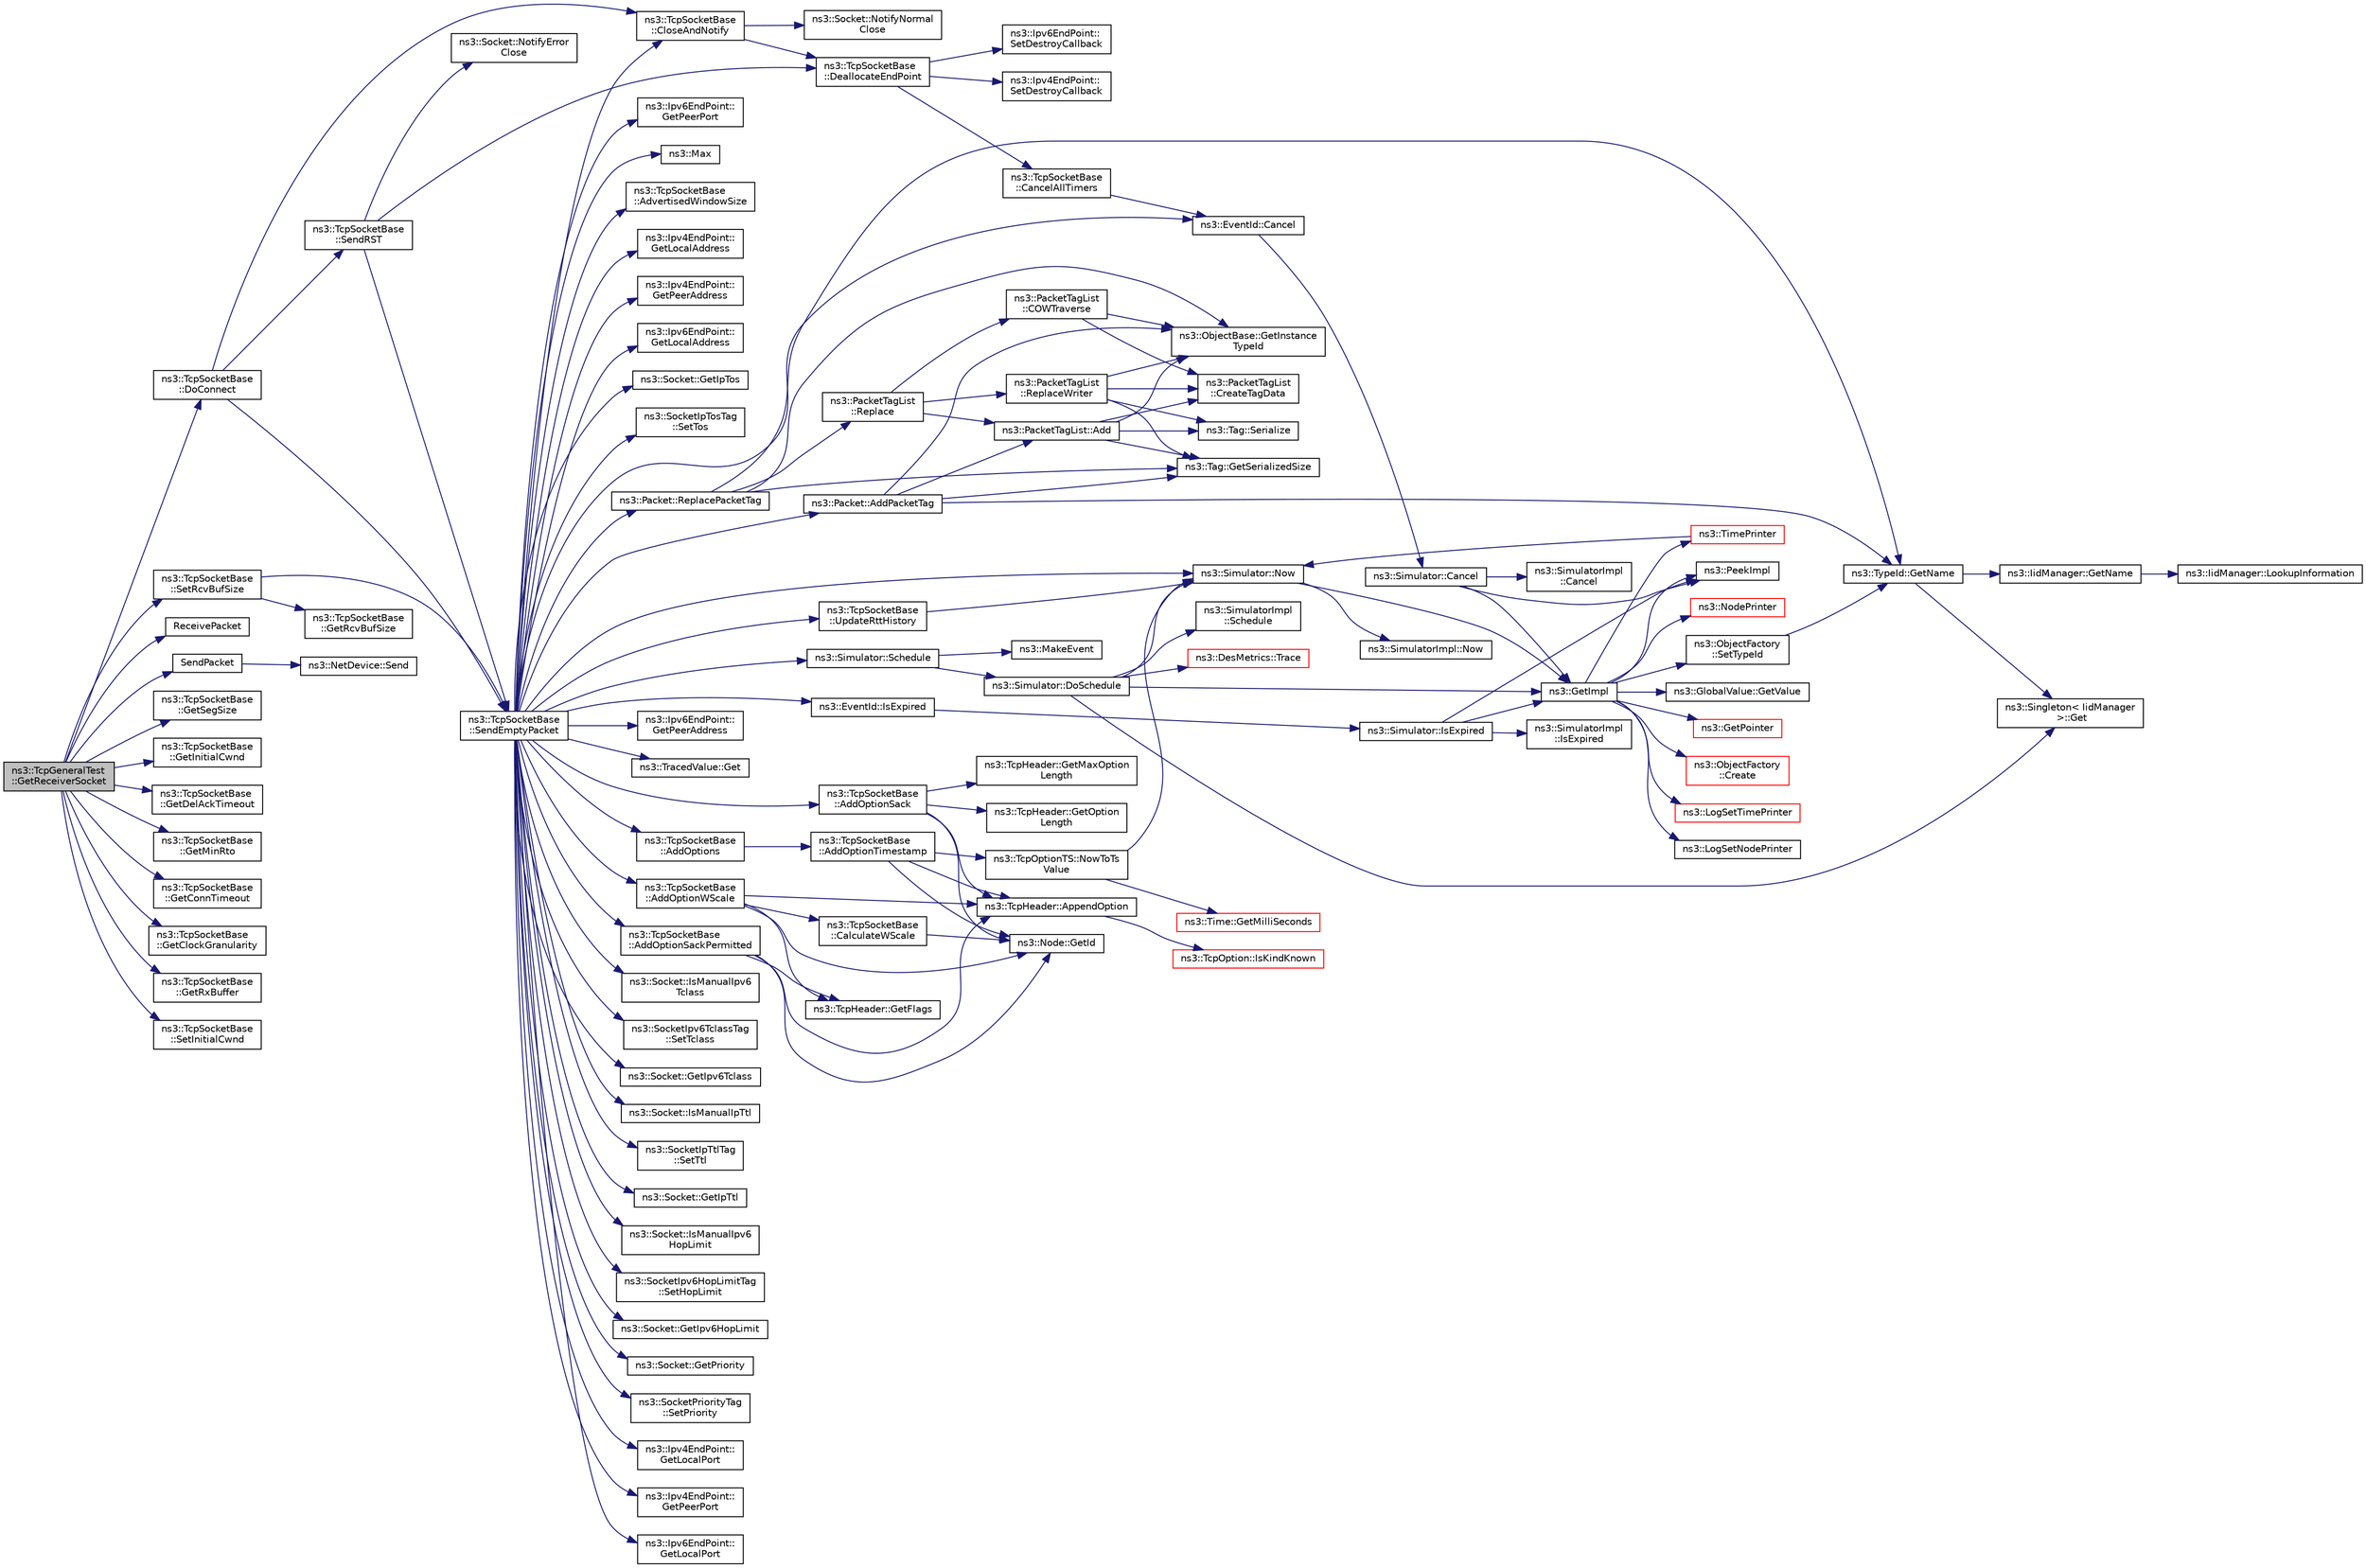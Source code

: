 digraph "ns3::TcpGeneralTest::GetReceiverSocket"
{
  edge [fontname="Helvetica",fontsize="10",labelfontname="Helvetica",labelfontsize="10"];
  node [fontname="Helvetica",fontsize="10",shape=record];
  rankdir="LR";
  Node1 [label="ns3::TcpGeneralTest\l::GetReceiverSocket",height=0.2,width=0.4,color="black", fillcolor="grey75", style="filled", fontcolor="black"];
  Node1 -> Node2 [color="midnightblue",fontsize="10",style="solid"];
  Node2 [label="ns3::TcpSocketBase\l::DoConnect",height=0.2,width=0.4,color="black", fillcolor="white", style="filled",URL="$d1/d45/classns3_1_1TcpSocketBase.html#ac07945f77be2c49f0c1712ea56322493",tooltip="Perform the real connection tasks: Send SYN if allowed, RST if invalid. "];
  Node2 -> Node3 [color="midnightblue",fontsize="10",style="solid"];
  Node3 [label="ns3::TcpSocketBase\l::SendEmptyPacket",height=0.2,width=0.4,color="black", fillcolor="white", style="filled",URL="$d1/d45/classns3_1_1TcpSocketBase.html#aa858913c9a4480a14d293f1014905b3e",tooltip="Send a empty packet that carries a flag, e.g., ACK. "];
  Node3 -> Node4 [color="midnightblue",fontsize="10",style="solid"];
  Node4 [label="ns3::Socket::GetIpTos",height=0.2,width=0.4,color="black", fillcolor="white", style="filled",URL="$d9/df2/classns3_1_1Socket.html#a95bd4732074d3d26d4a6949fc3499ccb",tooltip="Query the value of IP Type of Service of this socket. "];
  Node3 -> Node5 [color="midnightblue",fontsize="10",style="solid"];
  Node5 [label="ns3::SocketIpTosTag\l::SetTos",height=0.2,width=0.4,color="black", fillcolor="white", style="filled",URL="$dd/dfb/classns3_1_1SocketIpTosTag.html#a9cd4bdabf70e52ebd36062461c743cd7",tooltip="Set the tag&#39;s TOS. "];
  Node3 -> Node6 [color="midnightblue",fontsize="10",style="solid"];
  Node6 [label="ns3::Packet::AddPacketTag",height=0.2,width=0.4,color="black", fillcolor="white", style="filled",URL="$dd/d7a/classns3_1_1Packet.html#a7400b8655852f5271c5957250d0141af",tooltip="Add a packet tag. "];
  Node6 -> Node7 [color="midnightblue",fontsize="10",style="solid"];
  Node7 [label="ns3::ObjectBase::GetInstance\lTypeId",height=0.2,width=0.4,color="black", fillcolor="white", style="filled",URL="$d2/dac/classns3_1_1ObjectBase.html#abe5b43a6f5b99a92a4c3122db31f06fb"];
  Node6 -> Node8 [color="midnightblue",fontsize="10",style="solid"];
  Node8 [label="ns3::TypeId::GetName",height=0.2,width=0.4,color="black", fillcolor="white", style="filled",URL="$d6/d11/classns3_1_1TypeId.html#aa3c41c79ae428b3cb396a9c6bb3ef314"];
  Node8 -> Node9 [color="midnightblue",fontsize="10",style="solid"];
  Node9 [label="ns3::Singleton\< IidManager\l \>::Get",height=0.2,width=0.4,color="black", fillcolor="white", style="filled",URL="$d8/d77/classns3_1_1Singleton.html#a80a2cd3c25a27ea72add7a9f7a141ffa"];
  Node8 -> Node10 [color="midnightblue",fontsize="10",style="solid"];
  Node10 [label="ns3::IidManager::GetName",height=0.2,width=0.4,color="black", fillcolor="white", style="filled",URL="$d4/d1c/classns3_1_1IidManager.html#a5d68d0f0f44594dcdec239dbdb5bf53c"];
  Node10 -> Node11 [color="midnightblue",fontsize="10",style="solid"];
  Node11 [label="ns3::IidManager::LookupInformation",height=0.2,width=0.4,color="black", fillcolor="white", style="filled",URL="$d4/d1c/classns3_1_1IidManager.html#a6b1f4ba2815dba27a377e8a8db2384cf"];
  Node6 -> Node12 [color="midnightblue",fontsize="10",style="solid"];
  Node12 [label="ns3::Tag::GetSerializedSize",height=0.2,width=0.4,color="black", fillcolor="white", style="filled",URL="$d0/d79/classns3_1_1Tag.html#a01c8efdea943fd8cce2ef5d4d67eefa6"];
  Node6 -> Node13 [color="midnightblue",fontsize="10",style="solid"];
  Node13 [label="ns3::PacketTagList::Add",height=0.2,width=0.4,color="black", fillcolor="white", style="filled",URL="$dd/d19/classns3_1_1PacketTagList.html#a37f008b6f336f3ac6232d558b93e8a6e"];
  Node13 -> Node7 [color="midnightblue",fontsize="10",style="solid"];
  Node13 -> Node14 [color="midnightblue",fontsize="10",style="solid"];
  Node14 [label="ns3::PacketTagList\l::CreateTagData",height=0.2,width=0.4,color="black", fillcolor="white", style="filled",URL="$dd/d19/classns3_1_1PacketTagList.html#abfab9cfb3a21336e2f7962cc51fcff94"];
  Node13 -> Node12 [color="midnightblue",fontsize="10",style="solid"];
  Node13 -> Node15 [color="midnightblue",fontsize="10",style="solid"];
  Node15 [label="ns3::Tag::Serialize",height=0.2,width=0.4,color="black", fillcolor="white", style="filled",URL="$d0/d79/classns3_1_1Tag.html#ac9aa7c4f923da5d2c82de94690101dc3"];
  Node3 -> Node16 [color="midnightblue",fontsize="10",style="solid"];
  Node16 [label="ns3::Socket::IsManualIpv6\lTclass",height=0.2,width=0.4,color="black", fillcolor="white", style="filled",URL="$d9/df2/classns3_1_1Socket.html#a83858f6116bcdabecf1b63b37514ec8d",tooltip="Checks if the socket has a specific IPv6 Tclass set. "];
  Node3 -> Node17 [color="midnightblue",fontsize="10",style="solid"];
  Node17 [label="ns3::SocketIpv6TclassTag\l::SetTclass",height=0.2,width=0.4,color="black", fillcolor="white", style="filled",URL="$d0/dbf/classns3_1_1SocketIpv6TclassTag.html#aee319e224e59778f2195f7b3819aa40f",tooltip="Set the tag&#39;s Tclass. "];
  Node3 -> Node18 [color="midnightblue",fontsize="10",style="solid"];
  Node18 [label="ns3::Socket::GetIpv6Tclass",height=0.2,width=0.4,color="black", fillcolor="white", style="filled",URL="$d9/df2/classns3_1_1Socket.html#aed62162f0b5f322b1fa23b7350c3c2ce",tooltip="Query the value of IPv6 Traffic Class field of this socket. "];
  Node3 -> Node19 [color="midnightblue",fontsize="10",style="solid"];
  Node19 [label="ns3::Socket::IsManualIpTtl",height=0.2,width=0.4,color="black", fillcolor="white", style="filled",URL="$d9/df2/classns3_1_1Socket.html#afbbd0ecd7cda631cafc80eda33aa0b2c",tooltip="Checks if the socket has a specific IPv4 TTL set. "];
  Node3 -> Node20 [color="midnightblue",fontsize="10",style="solid"];
  Node20 [label="ns3::SocketIpTtlTag\l::SetTtl",height=0.2,width=0.4,color="black", fillcolor="white", style="filled",URL="$df/db8/classns3_1_1SocketIpTtlTag.html#a48f236b4dde3533b9ab16372cf6c5237",tooltip="Set the tag&#39;s TTL. "];
  Node3 -> Node21 [color="midnightblue",fontsize="10",style="solid"];
  Node21 [label="ns3::Socket::GetIpTtl",height=0.2,width=0.4,color="black", fillcolor="white", style="filled",URL="$d9/df2/classns3_1_1Socket.html#adf6420d12b8a0b6a20e46c37fe48830d",tooltip="Query the value of IP Time to Live field of this socket. "];
  Node3 -> Node22 [color="midnightblue",fontsize="10",style="solid"];
  Node22 [label="ns3::Socket::IsManualIpv6\lHopLimit",height=0.2,width=0.4,color="black", fillcolor="white", style="filled",URL="$d9/df2/classns3_1_1Socket.html#af537e44bad2f67bffe7ef6c1c86c2459",tooltip="Checks if the socket has a specific IPv6 Hop Limit set. "];
  Node3 -> Node23 [color="midnightblue",fontsize="10",style="solid"];
  Node23 [label="ns3::SocketIpv6HopLimitTag\l::SetHopLimit",height=0.2,width=0.4,color="black", fillcolor="white", style="filled",URL="$d4/d48/classns3_1_1SocketIpv6HopLimitTag.html#a788df60ac4c987e997e15ba8cb691b60",tooltip="Set the tag&#39;s Hop Limit. "];
  Node3 -> Node24 [color="midnightblue",fontsize="10",style="solid"];
  Node24 [label="ns3::Socket::GetIpv6HopLimit",height=0.2,width=0.4,color="black", fillcolor="white", style="filled",URL="$d9/df2/classns3_1_1Socket.html#ad78033887757bda28f40f4ab1f0620d0",tooltip="Query the value of IP Hop Limit field of this socket. "];
  Node3 -> Node25 [color="midnightblue",fontsize="10",style="solid"];
  Node25 [label="ns3::Socket::GetPriority",height=0.2,width=0.4,color="black", fillcolor="white", style="filled",URL="$d9/df2/classns3_1_1Socket.html#a3e4788d61c0e841ccaa1c7fce6fda2c1",tooltip="Query the priority value of this socket. "];
  Node3 -> Node26 [color="midnightblue",fontsize="10",style="solid"];
  Node26 [label="ns3::SocketPriorityTag\l::SetPriority",height=0.2,width=0.4,color="black", fillcolor="white", style="filled",URL="$da/d3d/classns3_1_1SocketPriorityTag.html#aca4be6f3e7c133189a76171488be5cf4",tooltip="Set the tag&#39;s priority. "];
  Node3 -> Node27 [color="midnightblue",fontsize="10",style="solid"];
  Node27 [label="ns3::Packet::ReplacePacketTag",height=0.2,width=0.4,color="black", fillcolor="white", style="filled",URL="$dd/d7a/classns3_1_1Packet.html#afb014ae9f4adddbfc51c64b085bfd405",tooltip="Replace the value of a packet tag. "];
  Node27 -> Node7 [color="midnightblue",fontsize="10",style="solid"];
  Node27 -> Node8 [color="midnightblue",fontsize="10",style="solid"];
  Node27 -> Node12 [color="midnightblue",fontsize="10",style="solid"];
  Node27 -> Node28 [color="midnightblue",fontsize="10",style="solid"];
  Node28 [label="ns3::PacketTagList\l::Replace",height=0.2,width=0.4,color="black", fillcolor="white", style="filled",URL="$dd/d19/classns3_1_1PacketTagList.html#a6a6bc266832b2cead6cf42e3daee1041"];
  Node28 -> Node29 [color="midnightblue",fontsize="10",style="solid"];
  Node29 [label="ns3::PacketTagList\l::COWTraverse",height=0.2,width=0.4,color="black", fillcolor="white", style="filled",URL="$dd/d19/classns3_1_1PacketTagList.html#a7d98f0fe590d22f8224d718af0ac9713"];
  Node29 -> Node7 [color="midnightblue",fontsize="10",style="solid"];
  Node29 -> Node14 [color="midnightblue",fontsize="10",style="solid"];
  Node28 -> Node30 [color="midnightblue",fontsize="10",style="solid"];
  Node30 [label="ns3::PacketTagList\l::ReplaceWriter",height=0.2,width=0.4,color="black", fillcolor="white", style="filled",URL="$dd/d19/classns3_1_1PacketTagList.html#a21cfeb795e3ef3a688d6114272d41c53"];
  Node30 -> Node15 [color="midnightblue",fontsize="10",style="solid"];
  Node30 -> Node14 [color="midnightblue",fontsize="10",style="solid"];
  Node30 -> Node12 [color="midnightblue",fontsize="10",style="solid"];
  Node30 -> Node7 [color="midnightblue",fontsize="10",style="solid"];
  Node28 -> Node13 [color="midnightblue",fontsize="10",style="solid"];
  Node3 -> Node31 [color="midnightblue",fontsize="10",style="solid"];
  Node31 [label="ns3::Ipv4EndPoint::\lGetLocalPort",height=0.2,width=0.4,color="black", fillcolor="white", style="filled",URL="$dd/d51/classns3_1_1Ipv4EndPoint.html#aab137f64770abf94f0b8a81217a0b106",tooltip="Get the local port. "];
  Node3 -> Node32 [color="midnightblue",fontsize="10",style="solid"];
  Node32 [label="ns3::Ipv4EndPoint::\lGetPeerPort",height=0.2,width=0.4,color="black", fillcolor="white", style="filled",URL="$dd/d51/classns3_1_1Ipv4EndPoint.html#a0954ccf4be313b3a2992894ae2baf1c6",tooltip="Get the peer port. "];
  Node3 -> Node33 [color="midnightblue",fontsize="10",style="solid"];
  Node33 [label="ns3::Ipv6EndPoint::\lGetLocalPort",height=0.2,width=0.4,color="black", fillcolor="white", style="filled",URL="$d0/df3/classns3_1_1Ipv6EndPoint.html#a39a9fd4aa85a8ecbbf2d6c84d589080b",tooltip="Get the local port. "];
  Node3 -> Node34 [color="midnightblue",fontsize="10",style="solid"];
  Node34 [label="ns3::Ipv6EndPoint::\lGetPeerPort",height=0.2,width=0.4,color="black", fillcolor="white", style="filled",URL="$d0/df3/classns3_1_1Ipv6EndPoint.html#ac200f6b424104280ec1e55a415ed96fd",tooltip="Get the peer port. "];
  Node3 -> Node35 [color="midnightblue",fontsize="10",style="solid"];
  Node35 [label="ns3::TcpSocketBase\l::AddOptions",height=0.2,width=0.4,color="black", fillcolor="white", style="filled",URL="$d1/d45/classns3_1_1TcpSocketBase.html#a55087ef950f5c2f4a7cdb8c825666955",tooltip="Add options to TcpHeader. "];
  Node35 -> Node36 [color="midnightblue",fontsize="10",style="solid"];
  Node36 [label="ns3::TcpSocketBase\l::AddOptionTimestamp",height=0.2,width=0.4,color="black", fillcolor="white", style="filled",URL="$d1/d45/classns3_1_1TcpSocketBase.html#a62689196f68584e8731fb5c6b7693d30",tooltip="Add the timestamp option to the header. "];
  Node36 -> Node37 [color="midnightblue",fontsize="10",style="solid"];
  Node37 [label="ns3::TcpOptionTS::NowToTs\lValue",height=0.2,width=0.4,color="black", fillcolor="white", style="filled",URL="$d0/dbe/classns3_1_1TcpOptionTS.html#aa4a0e1a584d5cd3be873173cb686e069",tooltip="Return an uint32_t value which represent \"now\". "];
  Node37 -> Node38 [color="midnightblue",fontsize="10",style="solid"];
  Node38 [label="ns3::Simulator::Now",height=0.2,width=0.4,color="black", fillcolor="white", style="filled",URL="$d7/deb/classns3_1_1Simulator.html#ac3178fa975b419f7875e7105be122800"];
  Node38 -> Node39 [color="midnightblue",fontsize="10",style="solid"];
  Node39 [label="ns3::GetImpl",height=0.2,width=0.4,color="black", fillcolor="white", style="filled",URL="$d4/d8b/group__simulator.html#ga42eb4eddad41528d4d99794a3dae3fd0",tooltip="Get the SimulatorImpl singleton. "];
  Node39 -> Node40 [color="midnightblue",fontsize="10",style="solid"];
  Node40 [label="ns3::PeekImpl",height=0.2,width=0.4,color="black", fillcolor="white", style="filled",URL="$d4/d8b/group__simulator.html#ga233c5c38de117e4e4a5a9cd168694792",tooltip="Get the static SimulatorImpl instance. "];
  Node39 -> Node41 [color="midnightblue",fontsize="10",style="solid"];
  Node41 [label="ns3::GlobalValue::GetValue",height=0.2,width=0.4,color="black", fillcolor="white", style="filled",URL="$dc/d02/classns3_1_1GlobalValue.html#aa33773cb952ba3c285a03ae2c4769b84"];
  Node39 -> Node42 [color="midnightblue",fontsize="10",style="solid"];
  Node42 [label="ns3::ObjectFactory\l::SetTypeId",height=0.2,width=0.4,color="black", fillcolor="white", style="filled",URL="$d5/d0d/classns3_1_1ObjectFactory.html#a77dcd099064038a1eb7a6b8251229ec3"];
  Node42 -> Node8 [color="midnightblue",fontsize="10",style="solid"];
  Node39 -> Node43 [color="midnightblue",fontsize="10",style="solid"];
  Node43 [label="ns3::GetPointer",height=0.2,width=0.4,color="red", fillcolor="white", style="filled",URL="$d7/d2e/namespacens3.html#ab4e173cdfd43d17c1a40d5348510a670"];
  Node39 -> Node44 [color="midnightblue",fontsize="10",style="solid"];
  Node44 [label="ns3::ObjectFactory\l::Create",height=0.2,width=0.4,color="red", fillcolor="white", style="filled",URL="$d5/d0d/classns3_1_1ObjectFactory.html#a18152e93f0a6fe184ed7300cb31e9896"];
  Node39 -> Node45 [color="midnightblue",fontsize="10",style="solid"];
  Node45 [label="ns3::LogSetTimePrinter",height=0.2,width=0.4,color="red", fillcolor="white", style="filled",URL="$d7/d2e/namespacens3.html#acf6a1749b3febc5a6a5b2b8620138d80"];
  Node39 -> Node46 [color="midnightblue",fontsize="10",style="solid"];
  Node46 [label="ns3::TimePrinter",height=0.2,width=0.4,color="red", fillcolor="white", style="filled",URL="$d8/dff/group__logging.html#gaaad3642e8247a056cd83001d805b0812"];
  Node46 -> Node38 [color="midnightblue",fontsize="10",style="solid"];
  Node39 -> Node47 [color="midnightblue",fontsize="10",style="solid"];
  Node47 [label="ns3::LogSetNodePrinter",height=0.2,width=0.4,color="black", fillcolor="white", style="filled",URL="$d7/d2e/namespacens3.html#aa6e659ca357c8309352fa0f146793810"];
  Node39 -> Node48 [color="midnightblue",fontsize="10",style="solid"];
  Node48 [label="ns3::NodePrinter",height=0.2,width=0.4,color="red", fillcolor="white", style="filled",URL="$d8/dff/group__logging.html#gaaffbf70ff3766cd62b8bbd9b140d2a1b"];
  Node38 -> Node49 [color="midnightblue",fontsize="10",style="solid"];
  Node49 [label="ns3::SimulatorImpl::Now",height=0.2,width=0.4,color="black", fillcolor="white", style="filled",URL="$d2/d19/classns3_1_1SimulatorImpl.html#aa516c50060846adc6fd316e83ef0797c"];
  Node37 -> Node50 [color="midnightblue",fontsize="10",style="solid"];
  Node50 [label="ns3::Time::GetMilliSeconds",height=0.2,width=0.4,color="red", fillcolor="white", style="filled",URL="$dc/d04/classns3_1_1Time.html#aba3428a8b6c4c8d9014ce44145081f34"];
  Node36 -> Node51 [color="midnightblue",fontsize="10",style="solid"];
  Node51 [label="ns3::TcpHeader::AppendOption",height=0.2,width=0.4,color="black", fillcolor="white", style="filled",URL="$d0/d46/classns3_1_1TcpHeader.html#aa5de13df3dd5cb87d63c428e5dcc3425",tooltip="Append an option to the TCP header. "];
  Node51 -> Node52 [color="midnightblue",fontsize="10",style="solid"];
  Node52 [label="ns3::TcpOption::IsKindKnown",height=0.2,width=0.4,color="red", fillcolor="white", style="filled",URL="$d0/dd7/classns3_1_1TcpOption.html#aa4227e120fb09b89b6f088b19529344c",tooltip="Check if the option is implemented. "];
  Node36 -> Node53 [color="midnightblue",fontsize="10",style="solid"];
  Node53 [label="ns3::Node::GetId",height=0.2,width=0.4,color="black", fillcolor="white", style="filled",URL="$dd/ded/classns3_1_1Node.html#aaf49b64a843565ce3812326313b370ac"];
  Node3 -> Node54 [color="midnightblue",fontsize="10",style="solid"];
  Node54 [label="ns3::Max",height=0.2,width=0.4,color="black", fillcolor="white", style="filled",URL="$df/dc6/group__highprec.html#ga0d35bb9363c0da4cc2557158b95dbca0"];
  Node3 -> Node55 [color="midnightblue",fontsize="10",style="solid"];
  Node55 [label="ns3::TcpSocketBase\l::AdvertisedWindowSize",height=0.2,width=0.4,color="black", fillcolor="white", style="filled",URL="$d1/d45/classns3_1_1TcpSocketBase.html#ae4f307151ccc4d5f5266d2832002df27",tooltip="The amount of Rx window announced to the peer. "];
  Node3 -> Node56 [color="midnightblue",fontsize="10",style="solid"];
  Node56 [label="ns3::TcpSocketBase\l::AddOptionWScale",height=0.2,width=0.4,color="black", fillcolor="white", style="filled",URL="$d1/d45/classns3_1_1TcpSocketBase.html#aa749dc3f6287c79a2ad39cb306220663",tooltip="Add the window scale option to the header. "];
  Node56 -> Node57 [color="midnightblue",fontsize="10",style="solid"];
  Node57 [label="ns3::TcpHeader::GetFlags",height=0.2,width=0.4,color="black", fillcolor="white", style="filled",URL="$d0/d46/classns3_1_1TcpHeader.html#a0d04c5620ee147d4e01d56b9530e8db1",tooltip="Get the flags. "];
  Node56 -> Node58 [color="midnightblue",fontsize="10",style="solid"];
  Node58 [label="ns3::TcpSocketBase\l::CalculateWScale",height=0.2,width=0.4,color="black", fillcolor="white", style="filled",URL="$d1/d45/classns3_1_1TcpSocketBase.html#a53856cbb5c7e49324f5428da7b9f0c74",tooltip="Calculate window scale value based on receive buffer space. "];
  Node58 -> Node53 [color="midnightblue",fontsize="10",style="solid"];
  Node56 -> Node51 [color="midnightblue",fontsize="10",style="solid"];
  Node56 -> Node53 [color="midnightblue",fontsize="10",style="solid"];
  Node3 -> Node59 [color="midnightblue",fontsize="10",style="solid"];
  Node59 [label="ns3::TcpSocketBase\l::AddOptionSackPermitted",height=0.2,width=0.4,color="black", fillcolor="white", style="filled",URL="$d1/d45/classns3_1_1TcpSocketBase.html#a470e7b2406d76319c457f2fdf5ff0699",tooltip="Add the SACK PERMITTED option to the header. "];
  Node59 -> Node57 [color="midnightblue",fontsize="10",style="solid"];
  Node59 -> Node51 [color="midnightblue",fontsize="10",style="solid"];
  Node59 -> Node53 [color="midnightblue",fontsize="10",style="solid"];
  Node3 -> Node60 [color="midnightblue",fontsize="10",style="solid"];
  Node60 [label="ns3::TcpSocketBase\l::CloseAndNotify",height=0.2,width=0.4,color="black", fillcolor="white", style="filled",URL="$d1/d45/classns3_1_1TcpSocketBase.html#a04354f05482d826576740fd2f1691818",tooltip="Peacefully close the socket by notifying the upper layer and deallocate end point. "];
  Node60 -> Node61 [color="midnightblue",fontsize="10",style="solid"];
  Node61 [label="ns3::Socket::NotifyNormal\lClose",height=0.2,width=0.4,color="black", fillcolor="white", style="filled",URL="$d9/df2/classns3_1_1Socket.html#a6bdec380c7dacff36147b89a05ceae84",tooltip="Notify through the callback (if set) that the connection has been closed. "];
  Node60 -> Node62 [color="midnightblue",fontsize="10",style="solid"];
  Node62 [label="ns3::TcpSocketBase\l::DeallocateEndPoint",height=0.2,width=0.4,color="black", fillcolor="white", style="filled",URL="$d1/d45/classns3_1_1TcpSocketBase.html#a53791738228495d40197679dbc057392",tooltip="Deallocate m_endPoint and m_endPoint6. "];
  Node62 -> Node63 [color="midnightblue",fontsize="10",style="solid"];
  Node63 [label="ns3::TcpSocketBase\l::CancelAllTimers",height=0.2,width=0.4,color="black", fillcolor="white", style="filled",URL="$d1/d45/classns3_1_1TcpSocketBase.html#a8dc4de52308fc01262a8c06ae0bcccc5",tooltip="Cancel all timer when endpoint is deleted. "];
  Node63 -> Node64 [color="midnightblue",fontsize="10",style="solid"];
  Node64 [label="ns3::EventId::Cancel",height=0.2,width=0.4,color="black", fillcolor="white", style="filled",URL="$d1/df8/classns3_1_1EventId.html#a993ae94e48e014e1afd47edb16db7a11"];
  Node64 -> Node65 [color="midnightblue",fontsize="10",style="solid"];
  Node65 [label="ns3::Simulator::Cancel",height=0.2,width=0.4,color="black", fillcolor="white", style="filled",URL="$d7/deb/classns3_1_1Simulator.html#a1b903a62d6117ef28f7ba3c6500689bf"];
  Node65 -> Node40 [color="midnightblue",fontsize="10",style="solid"];
  Node65 -> Node39 [color="midnightblue",fontsize="10",style="solid"];
  Node65 -> Node66 [color="midnightblue",fontsize="10",style="solid"];
  Node66 [label="ns3::SimulatorImpl\l::Cancel",height=0.2,width=0.4,color="black", fillcolor="white", style="filled",URL="$d2/d19/classns3_1_1SimulatorImpl.html#ad117e616c99c915ddac6267a74804807"];
  Node62 -> Node67 [color="midnightblue",fontsize="10",style="solid"];
  Node67 [label="ns3::Ipv4EndPoint::\lSetDestroyCallback",height=0.2,width=0.4,color="black", fillcolor="white", style="filled",URL="$dd/d51/classns3_1_1Ipv4EndPoint.html#a19ec16d98c501d3684e6549d7296ea0a",tooltip="Set the default destroy callback. "];
  Node62 -> Node68 [color="midnightblue",fontsize="10",style="solid"];
  Node68 [label="ns3::Ipv6EndPoint::\lSetDestroyCallback",height=0.2,width=0.4,color="black", fillcolor="white", style="filled",URL="$d0/df3/classns3_1_1Ipv6EndPoint.html#af2922ef8f9f9ead0a2604c8391e90328",tooltip="Set the default destroy callback. "];
  Node3 -> Node69 [color="midnightblue",fontsize="10",style="solid"];
  Node69 [label="ns3::TcpSocketBase\l::UpdateRttHistory",height=0.2,width=0.4,color="black", fillcolor="white", style="filled",URL="$d1/d45/classns3_1_1TcpSocketBase.html#af66bb88aa9438d6abbc9f8b941ab5cc8",tooltip="Update the RTT history, when we send TCP segments. "];
  Node69 -> Node38 [color="midnightblue",fontsize="10",style="solid"];
  Node3 -> Node64 [color="midnightblue",fontsize="10",style="solid"];
  Node3 -> Node70 [color="midnightblue",fontsize="10",style="solid"];
  Node70 [label="ns3::TcpSocketBase\l::AddOptionSack",height=0.2,width=0.4,color="black", fillcolor="white", style="filled",URL="$d1/d45/classns3_1_1TcpSocketBase.html#a009a4dcad47330a47e5b829918fb9140",tooltip="Add the SACK option to the header. "];
  Node70 -> Node71 [color="midnightblue",fontsize="10",style="solid"];
  Node71 [label="ns3::TcpHeader::GetMaxOption\lLength",height=0.2,width=0.4,color="black", fillcolor="white", style="filled",URL="$d0/d46/classns3_1_1TcpHeader.html#af2ba1251ef62ac43666868af87b79fcb",tooltip="Get maximum option length. "];
  Node70 -> Node72 [color="midnightblue",fontsize="10",style="solid"];
  Node72 [label="ns3::TcpHeader::GetOption\lLength",height=0.2,width=0.4,color="black", fillcolor="white", style="filled",URL="$d0/d46/classns3_1_1TcpHeader.html#a60a2f9b6bf273dd10646afba6c205fec",tooltip="Get the total length of appended options. "];
  Node70 -> Node51 [color="midnightblue",fontsize="10",style="solid"];
  Node70 -> Node53 [color="midnightblue",fontsize="10",style="solid"];
  Node3 -> Node73 [color="midnightblue",fontsize="10",style="solid"];
  Node73 [label="ns3::Ipv4EndPoint::\lGetLocalAddress",height=0.2,width=0.4,color="black", fillcolor="white", style="filled",URL="$dd/d51/classns3_1_1Ipv4EndPoint.html#ae08283e26ace5880c3172ea5d803b6f8",tooltip="Get the local address. "];
  Node3 -> Node74 [color="midnightblue",fontsize="10",style="solid"];
  Node74 [label="ns3::Ipv4EndPoint::\lGetPeerAddress",height=0.2,width=0.4,color="black", fillcolor="white", style="filled",URL="$dd/d51/classns3_1_1Ipv4EndPoint.html#a3faf5ec4dce2e951a6ade79758e2075d",tooltip="Get the peer address. "];
  Node3 -> Node75 [color="midnightblue",fontsize="10",style="solid"];
  Node75 [label="ns3::Ipv6EndPoint::\lGetLocalAddress",height=0.2,width=0.4,color="black", fillcolor="white", style="filled",URL="$d0/df3/classns3_1_1Ipv6EndPoint.html#a1972cd26240d42cd75f93e12d9182976",tooltip="Get the local address. "];
  Node3 -> Node76 [color="midnightblue",fontsize="10",style="solid"];
  Node76 [label="ns3::Ipv6EndPoint::\lGetPeerAddress",height=0.2,width=0.4,color="black", fillcolor="white", style="filled",URL="$d0/df3/classns3_1_1Ipv6EndPoint.html#aa48c776ae54d85cf0f6a61a80d7b4cd8",tooltip="Get the peer address. "];
  Node3 -> Node77 [color="midnightblue",fontsize="10",style="solid"];
  Node77 [label="ns3::EventId::IsExpired",height=0.2,width=0.4,color="black", fillcolor="white", style="filled",URL="$d1/df8/classns3_1_1EventId.html#a5c30c92e7c1c34b4e8505cc07ed71b02"];
  Node77 -> Node78 [color="midnightblue",fontsize="10",style="solid"];
  Node78 [label="ns3::Simulator::IsExpired",height=0.2,width=0.4,color="black", fillcolor="white", style="filled",URL="$d7/deb/classns3_1_1Simulator.html#a83ac8425c319a29b64f6d3b2ffc61e9c"];
  Node78 -> Node40 [color="midnightblue",fontsize="10",style="solid"];
  Node78 -> Node39 [color="midnightblue",fontsize="10",style="solid"];
  Node78 -> Node79 [color="midnightblue",fontsize="10",style="solid"];
  Node79 [label="ns3::SimulatorImpl\l::IsExpired",height=0.2,width=0.4,color="black", fillcolor="white", style="filled",URL="$d2/d19/classns3_1_1SimulatorImpl.html#a4b01ac397f5ce86997e9caec087f63d2"];
  Node3 -> Node38 [color="midnightblue",fontsize="10",style="solid"];
  Node3 -> Node80 [color="midnightblue",fontsize="10",style="solid"];
  Node80 [label="ns3::TracedValue::Get",height=0.2,width=0.4,color="black", fillcolor="white", style="filled",URL="$df/d97/classns3_1_1TracedValue.html#a10fddd1de961ac65acfbeb440a1e8551"];
  Node3 -> Node81 [color="midnightblue",fontsize="10",style="solid"];
  Node81 [label="ns3::Simulator::Schedule",height=0.2,width=0.4,color="black", fillcolor="white", style="filled",URL="$d7/deb/classns3_1_1Simulator.html#a671882c894a08af4a5e91181bf1eec13"];
  Node81 -> Node82 [color="midnightblue",fontsize="10",style="solid"];
  Node82 [label="ns3::Simulator::DoSchedule",height=0.2,width=0.4,color="black", fillcolor="white", style="filled",URL="$d7/deb/classns3_1_1Simulator.html#a47af23973938819bdc89cb2807e09ed5"];
  Node82 -> Node9 [color="midnightblue",fontsize="10",style="solid"];
  Node82 -> Node83 [color="midnightblue",fontsize="10",style="solid"];
  Node83 [label="ns3::DesMetrics::Trace",height=0.2,width=0.4,color="red", fillcolor="white", style="filled",URL="$d5/d69/classns3_1_1DesMetrics.html#ab7c6c097412d0398affbc9f8d2643160"];
  Node82 -> Node38 [color="midnightblue",fontsize="10",style="solid"];
  Node82 -> Node39 [color="midnightblue",fontsize="10",style="solid"];
  Node82 -> Node84 [color="midnightblue",fontsize="10",style="solid"];
  Node84 [label="ns3::SimulatorImpl\l::Schedule",height=0.2,width=0.4,color="black", fillcolor="white", style="filled",URL="$d2/d19/classns3_1_1SimulatorImpl.html#a24eac97ca7dc0e64162e3596064cfb5c"];
  Node81 -> Node85 [color="midnightblue",fontsize="10",style="solid"];
  Node85 [label="ns3::MakeEvent",height=0.2,width=0.4,color="black", fillcolor="white", style="filled",URL="$d0/dac/group__makeeventfnptr.html#ga289a28a2497c18a9bd299e5e2014094b"];
  Node2 -> Node86 [color="midnightblue",fontsize="10",style="solid"];
  Node86 [label="ns3::TcpSocketBase\l::SendRST",height=0.2,width=0.4,color="black", fillcolor="white", style="filled",URL="$d1/d45/classns3_1_1TcpSocketBase.html#a070b9ac86f372fe0b661050686bef68e",tooltip="Send reset and tear down this socket. "];
  Node86 -> Node3 [color="midnightblue",fontsize="10",style="solid"];
  Node86 -> Node87 [color="midnightblue",fontsize="10",style="solid"];
  Node87 [label="ns3::Socket::NotifyError\lClose",height=0.2,width=0.4,color="black", fillcolor="white", style="filled",URL="$d9/df2/classns3_1_1Socket.html#a9b89cb8b7718d3a0641ce812970f9c16",tooltip="Notify through the callback (if set) that the connection has been closed due to an error..."];
  Node86 -> Node62 [color="midnightblue",fontsize="10",style="solid"];
  Node2 -> Node60 [color="midnightblue",fontsize="10",style="solid"];
  Node1 -> Node88 [color="midnightblue",fontsize="10",style="solid"];
  Node88 [label="ReceivePacket",height=0.2,width=0.4,color="black", fillcolor="white", style="filled",URL="$d4/d43/nsclick-raw-wlan_8cc.html#a80dc0d980be124d8d5c4ee0b7943bfae"];
  Node1 -> Node89 [color="midnightblue",fontsize="10",style="solid"];
  Node89 [label="SendPacket",height=0.2,width=0.4,color="black", fillcolor="white", style="filled",URL="$dd/d2b/error-model-test-suite_8cc.html#a9bb9e47042238c65657a8e00cd67f111"];
  Node89 -> Node90 [color="midnightblue",fontsize="10",style="solid"];
  Node90 [label="ns3::NetDevice::Send",height=0.2,width=0.4,color="black", fillcolor="white", style="filled",URL="$d9/dac/classns3_1_1NetDevice.html#a59f41afb0fe8951bb94d5739cbe6ee7d"];
  Node1 -> Node91 [color="midnightblue",fontsize="10",style="solid"];
  Node91 [label="ns3::TcpSocketBase\l::GetSegSize",height=0.2,width=0.4,color="black", fillcolor="white", style="filled",URL="$d1/d45/classns3_1_1TcpSocketBase.html#acd5e25608675522197d8f7784e2ed03d",tooltip="Get the segment size. "];
  Node1 -> Node92 [color="midnightblue",fontsize="10",style="solid"];
  Node92 [label="ns3::TcpSocketBase\l::GetInitialCwnd",height=0.2,width=0.4,color="black", fillcolor="white", style="filled",URL="$d1/d45/classns3_1_1TcpSocketBase.html#a2ac4eb2a33a8db482f4265f3bf119b76",tooltip="Get the initial Congestion Window. "];
  Node1 -> Node93 [color="midnightblue",fontsize="10",style="solid"];
  Node93 [label="ns3::TcpSocketBase\l::GetDelAckTimeout",height=0.2,width=0.4,color="black", fillcolor="white", style="filled",URL="$d1/d45/classns3_1_1TcpSocketBase.html#a82c0837e768770ca28cb95f70af0a1dc",tooltip="Get the time to delay an ACK. "];
  Node1 -> Node94 [color="midnightblue",fontsize="10",style="solid"];
  Node94 [label="ns3::TcpSocketBase\l::GetMinRto",height=0.2,width=0.4,color="black", fillcolor="white", style="filled",URL="$d1/d45/classns3_1_1TcpSocketBase.html#a7a2d5935f65b598dba9e2c01506cdbb3",tooltip="Get the Minimum RTO. "];
  Node1 -> Node95 [color="midnightblue",fontsize="10",style="solid"];
  Node95 [label="ns3::TcpSocketBase\l::GetConnTimeout",height=0.2,width=0.4,color="black", fillcolor="white", style="filled",URL="$d1/d45/classns3_1_1TcpSocketBase.html#a523cfca900c9e27b6687bbb983e2585e",tooltip="Get the connection timeout. "];
  Node1 -> Node96 [color="midnightblue",fontsize="10",style="solid"];
  Node96 [label="ns3::TcpSocketBase\l::GetClockGranularity",height=0.2,width=0.4,color="black", fillcolor="white", style="filled",URL="$d1/d45/classns3_1_1TcpSocketBase.html#a4c47e3add9c7e8023884e0df5a88c489",tooltip="Get the Clock Granularity (used in RTO calcs). "];
  Node1 -> Node97 [color="midnightblue",fontsize="10",style="solid"];
  Node97 [label="ns3::TcpSocketBase\l::GetRxBuffer",height=0.2,width=0.4,color="black", fillcolor="white", style="filled",URL="$d1/d45/classns3_1_1TcpSocketBase.html#a4107fd640582c5e35641994386e11b55",tooltip="Get a pointer to the Rx buffer. "];
  Node1 -> Node98 [color="midnightblue",fontsize="10",style="solid"];
  Node98 [label="ns3::TcpSocketBase\l::SetRcvBufSize",height=0.2,width=0.4,color="black", fillcolor="white", style="filled",URL="$d1/d45/classns3_1_1TcpSocketBase.html#a400be1b74a19f5e381e29cdfe1f9fa28",tooltip="Set the receive buffer size. "];
  Node98 -> Node99 [color="midnightblue",fontsize="10",style="solid"];
  Node99 [label="ns3::TcpSocketBase\l::GetRcvBufSize",height=0.2,width=0.4,color="black", fillcolor="white", style="filled",URL="$d1/d45/classns3_1_1TcpSocketBase.html#accd0cb0f4780dc2dc3849b78da7f343b",tooltip="Get the receive buffer size. "];
  Node98 -> Node3 [color="midnightblue",fontsize="10",style="solid"];
  Node1 -> Node100 [color="midnightblue",fontsize="10",style="solid"];
  Node100 [label="ns3::TcpSocketBase\l::SetInitialCwnd",height=0.2,width=0.4,color="black", fillcolor="white", style="filled",URL="$d1/d45/classns3_1_1TcpSocketBase.html#aa3735c7914a19141ea1751b862e42eab",tooltip="Set the initial Congestion Window. "];
}
